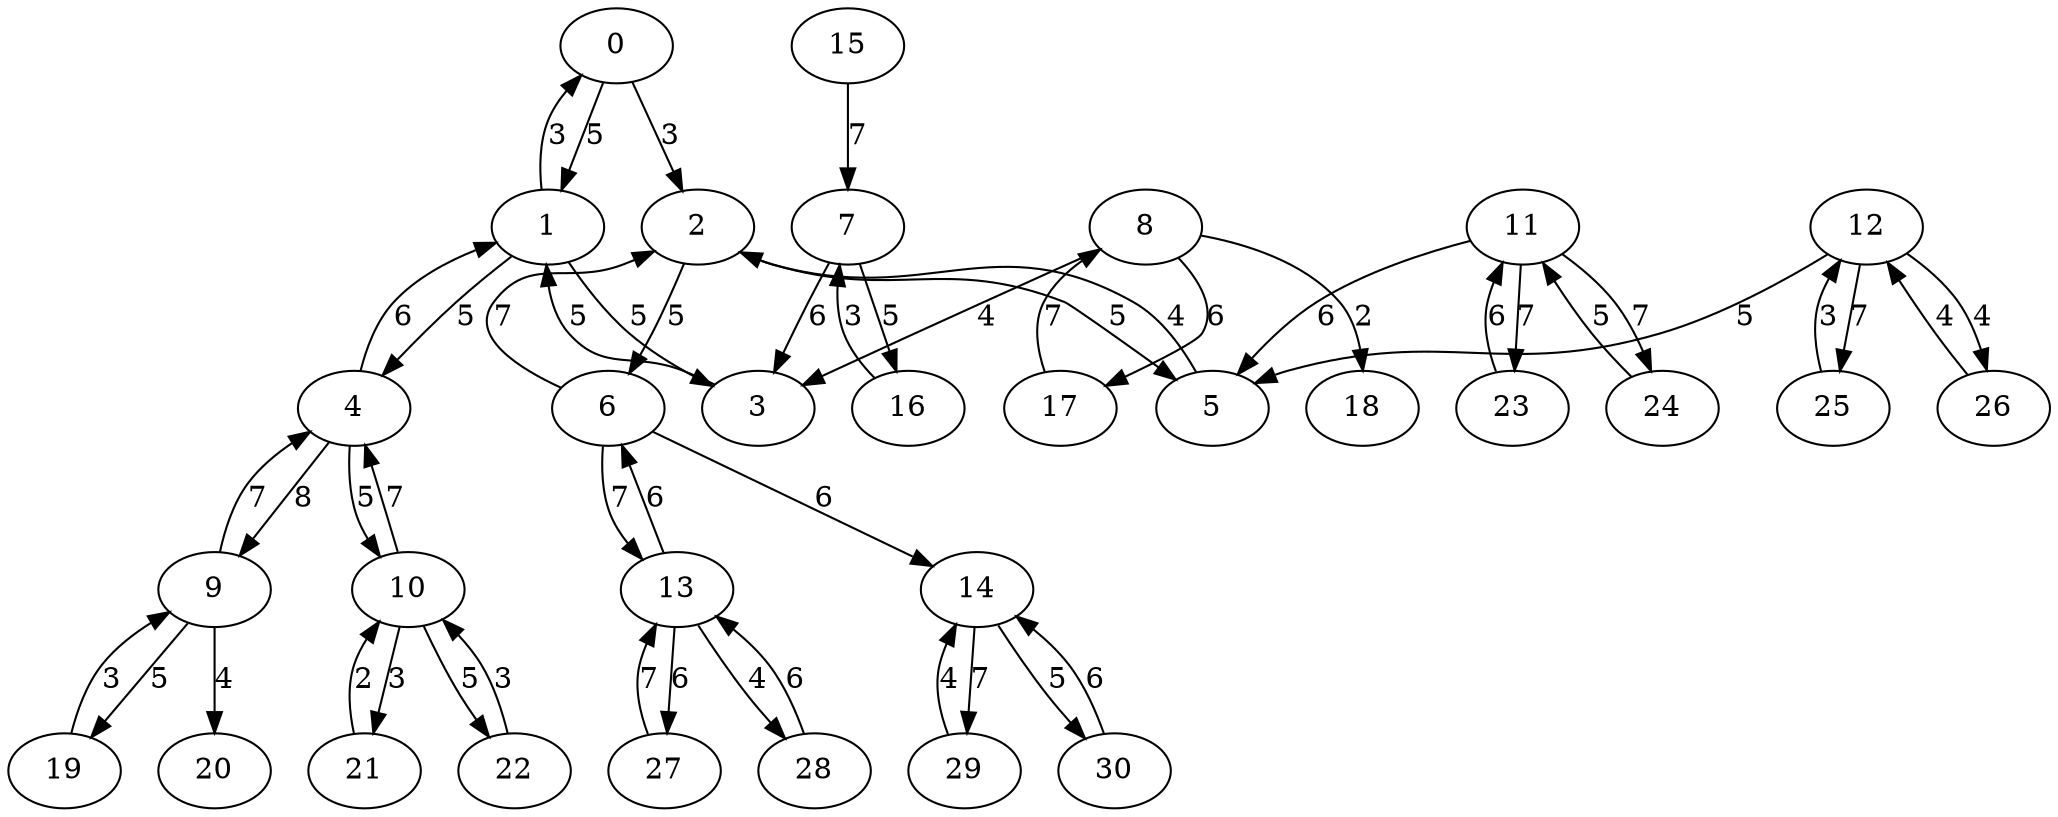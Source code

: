 strict digraph "" {
	0 -> 1	[label=5];
	0 -> 2	[label=3];
	1 -> 0	[label=3];
	1 -> 3	[label=5];
	1 -> 4	[label=5];
	2 -> 5	[label=5];
	2 -> 6	[label=5];
	3 -> 1	[label=5];
	4 -> 1	[label=6];
	4 -> 9	[label=8];
	4 -> 10	[label=5];
	5 -> 2	[label=4];
	6 -> 2	[label=7];
	6 -> 13	[label=7];
	6 -> 14	[label=6];
	7 -> 3	[label=6];
	7 -> 16	[label=5];
	8 -> 3	[label=4];
	8 -> 17	[label=6];
	8 -> 18	[label=2];
	9 -> 4	[label=7];
	9 -> 19	[label=5];
	9 -> 20	[label=4];
	10 -> 4	[label=7];
	10 -> 21	[label=3];
	10 -> 22	[label=5];
	11 -> 5	[label=6];
	11 -> 23	[label=7];
	11 -> 24	[label=7];
	12 -> 5	[label=5];
	12 -> 25	[label=7];
	12 -> 26	[label=4];
	13 -> 6	[label=6];
	13 -> 27	[label=6];
	13 -> 28	[label=4];
	14 -> 29	[label=7];
	14 -> 30	[label=5];
	15 -> 7	[label=7];
	16 -> 7	[label=3];
	17 -> 8	[label=7];
	19 -> 9	[label=3];
	21 -> 10	[label=2];
	22 -> 10	[label=3];
	23 -> 11	[label=6];
	24 -> 11	[label=5];
	25 -> 12	[label=3];
	26 -> 12	[label=4];
	27 -> 13	[label=7];
	28 -> 13	[label=6];
	29 -> 14	[label=4];
	30 -> 14	[label=6];
}
